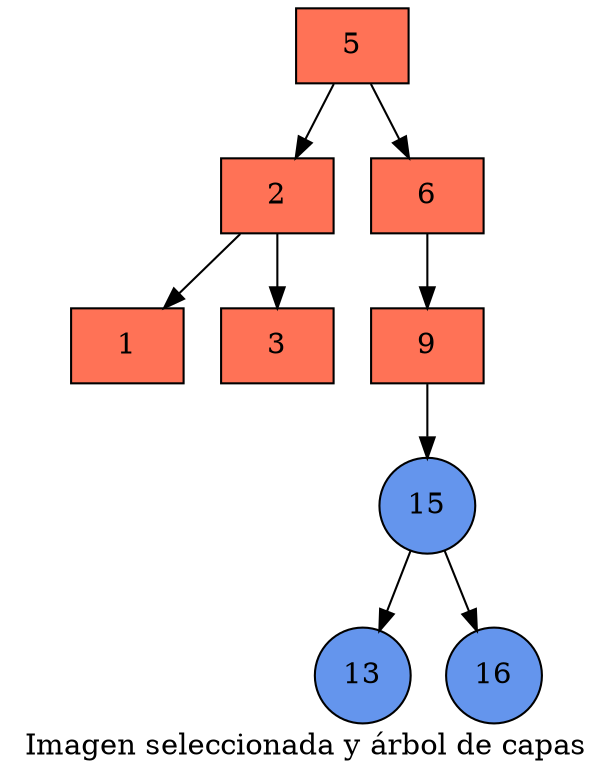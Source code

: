 digraph G {
node[ style=filled, fillcolor=coral1, shape=box];
label="Imagen seleccionada y árbol de capas"Nodo485840349[label="5"]
Nodo627166848[label="2"]
Nodo1602212248[label="1"]
Nodo1751021997[label="3"]
Nodo985093246[label="6"]
Nodo213485745[label="9"]
Nodo485840349->Nodo985093246
Nodo485840349->Nodo627166848
Nodo627166848->Nodo1751021997
Nodo627166848->Nodo1602212248
Nodo985093246->Nodo213485745
Nodo213485745->Nodo2015410280
Nodo2015410280[label="15" shape=circle fillcolor=cornflowerblue]
Nodo1940297784[label="13" shape=circle fillcolor=cornflowerblue]
Nodo886464912[label="16" shape=circle fillcolor=cornflowerblue]
Nodo2015410280->Nodo886464912
Nodo2015410280->Nodo1940297784
}